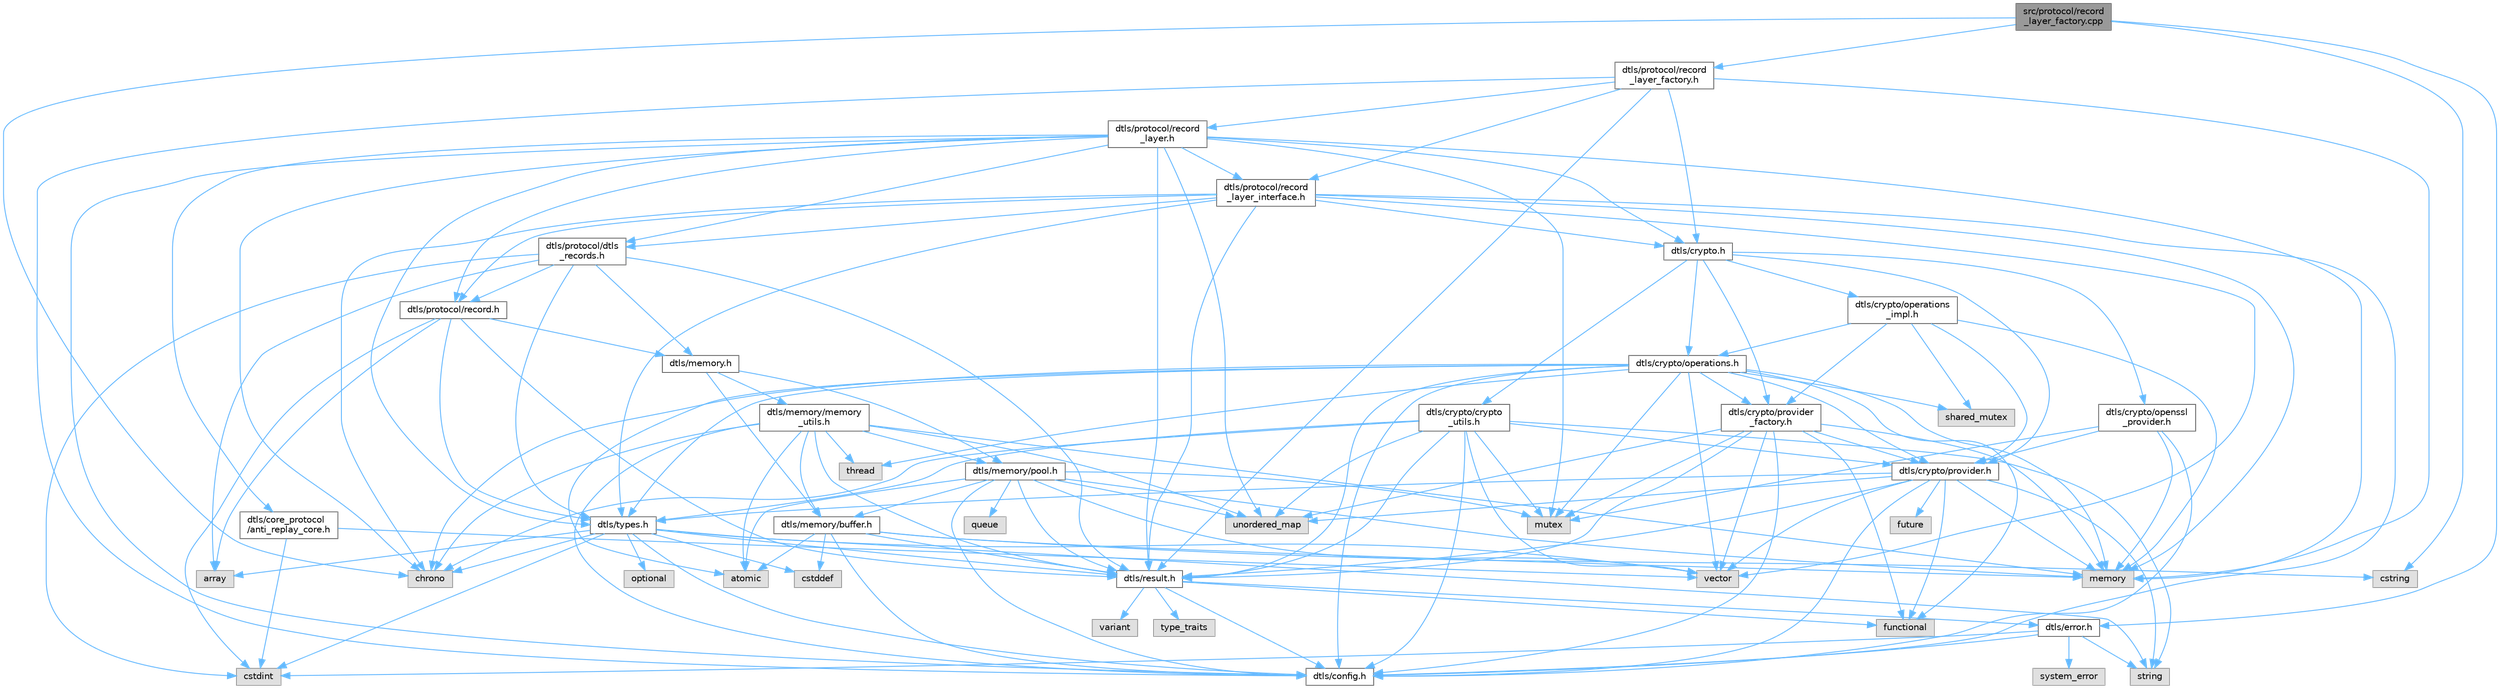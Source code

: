 digraph "src/protocol/record_layer_factory.cpp"
{
 // LATEX_PDF_SIZE
  bgcolor="transparent";
  edge [fontname=Helvetica,fontsize=10,labelfontname=Helvetica,labelfontsize=10];
  node [fontname=Helvetica,fontsize=10,shape=box,height=0.2,width=0.4];
  Node1 [id="Node000001",label="src/protocol/record\l_layer_factory.cpp",height=0.2,width=0.4,color="gray40", fillcolor="grey60", style="filled", fontcolor="black",tooltip=" "];
  Node1 -> Node2 [id="edge1_Node000001_Node000002",color="steelblue1",style="solid",tooltip=" "];
  Node2 [id="Node000002",label="dtls/protocol/record\l_layer_factory.h",height=0.2,width=0.4,color="grey40", fillcolor="white", style="filled",URL="$record__layer__factory_8h.html",tooltip=" "];
  Node2 -> Node3 [id="edge2_Node000002_Node000003",color="steelblue1",style="solid",tooltip=" "];
  Node3 [id="Node000003",label="dtls/config.h",height=0.2,width=0.4,color="grey40", fillcolor="white", style="filled",URL="$config_8h.html",tooltip=" "];
  Node2 -> Node4 [id="edge3_Node000002_Node000004",color="steelblue1",style="solid",tooltip=" "];
  Node4 [id="Node000004",label="dtls/result.h",height=0.2,width=0.4,color="grey40", fillcolor="white", style="filled",URL="$result_8h.html",tooltip=" "];
  Node4 -> Node3 [id="edge4_Node000004_Node000003",color="steelblue1",style="solid",tooltip=" "];
  Node4 -> Node5 [id="edge5_Node000004_Node000005",color="steelblue1",style="solid",tooltip=" "];
  Node5 [id="Node000005",label="dtls/error.h",height=0.2,width=0.4,color="grey40", fillcolor="white", style="filled",URL="$error_8h.html",tooltip=" "];
  Node5 -> Node3 [id="edge6_Node000005_Node000003",color="steelblue1",style="solid",tooltip=" "];
  Node5 -> Node6 [id="edge7_Node000005_Node000006",color="steelblue1",style="solid",tooltip=" "];
  Node6 [id="Node000006",label="system_error",height=0.2,width=0.4,color="grey60", fillcolor="#E0E0E0", style="filled",tooltip=" "];
  Node5 -> Node7 [id="edge8_Node000005_Node000007",color="steelblue1",style="solid",tooltip=" "];
  Node7 [id="Node000007",label="string",height=0.2,width=0.4,color="grey60", fillcolor="#E0E0E0", style="filled",tooltip=" "];
  Node5 -> Node8 [id="edge9_Node000005_Node000008",color="steelblue1",style="solid",tooltip=" "];
  Node8 [id="Node000008",label="cstdint",height=0.2,width=0.4,color="grey60", fillcolor="#E0E0E0", style="filled",tooltip=" "];
  Node4 -> Node9 [id="edge10_Node000004_Node000009",color="steelblue1",style="solid",tooltip=" "];
  Node9 [id="Node000009",label="variant",height=0.2,width=0.4,color="grey60", fillcolor="#E0E0E0", style="filled",tooltip=" "];
  Node4 -> Node10 [id="edge11_Node000004_Node000010",color="steelblue1",style="solid",tooltip=" "];
  Node10 [id="Node000010",label="functional",height=0.2,width=0.4,color="grey60", fillcolor="#E0E0E0", style="filled",tooltip=" "];
  Node4 -> Node11 [id="edge12_Node000004_Node000011",color="steelblue1",style="solid",tooltip=" "];
  Node11 [id="Node000011",label="type_traits",height=0.2,width=0.4,color="grey60", fillcolor="#E0E0E0", style="filled",tooltip=" "];
  Node2 -> Node12 [id="edge13_Node000002_Node000012",color="steelblue1",style="solid",tooltip=" "];
  Node12 [id="Node000012",label="dtls/protocol/record\l_layer_interface.h",height=0.2,width=0.4,color="grey40", fillcolor="white", style="filled",URL="$record__layer__interface_8h.html",tooltip=" "];
  Node12 -> Node3 [id="edge14_Node000012_Node000003",color="steelblue1",style="solid",tooltip=" "];
  Node12 -> Node13 [id="edge15_Node000012_Node000013",color="steelblue1",style="solid",tooltip=" "];
  Node13 [id="Node000013",label="dtls/types.h",height=0.2,width=0.4,color="grey40", fillcolor="white", style="filled",URL="$types_8h.html",tooltip="Core DTLS v1.3 Protocol Types and Constants."];
  Node13 -> Node3 [id="edge16_Node000013_Node000003",color="steelblue1",style="solid",tooltip=" "];
  Node13 -> Node4 [id="edge17_Node000013_Node000004",color="steelblue1",style="solid",tooltip=" "];
  Node13 -> Node8 [id="edge18_Node000013_Node000008",color="steelblue1",style="solid",tooltip=" "];
  Node13 -> Node14 [id="edge19_Node000013_Node000014",color="steelblue1",style="solid",tooltip=" "];
  Node14 [id="Node000014",label="cstddef",height=0.2,width=0.4,color="grey60", fillcolor="#E0E0E0", style="filled",tooltip=" "];
  Node13 -> Node15 [id="edge20_Node000013_Node000015",color="steelblue1",style="solid",tooltip=" "];
  Node15 [id="Node000015",label="array",height=0.2,width=0.4,color="grey60", fillcolor="#E0E0E0", style="filled",tooltip=" "];
  Node13 -> Node16 [id="edge21_Node000013_Node000016",color="steelblue1",style="solid",tooltip=" "];
  Node16 [id="Node000016",label="vector",height=0.2,width=0.4,color="grey60", fillcolor="#E0E0E0", style="filled",tooltip=" "];
  Node13 -> Node7 [id="edge22_Node000013_Node000007",color="steelblue1",style="solid",tooltip=" "];
  Node13 -> Node17 [id="edge23_Node000013_Node000017",color="steelblue1",style="solid",tooltip=" "];
  Node17 [id="Node000017",label="chrono",height=0.2,width=0.4,color="grey60", fillcolor="#E0E0E0", style="filled",tooltip=" "];
  Node13 -> Node18 [id="edge24_Node000013_Node000018",color="steelblue1",style="solid",tooltip=" "];
  Node18 [id="Node000018",label="optional",height=0.2,width=0.4,color="grey60", fillcolor="#E0E0E0", style="filled",tooltip=" "];
  Node12 -> Node4 [id="edge25_Node000012_Node000004",color="steelblue1",style="solid",tooltip=" "];
  Node12 -> Node19 [id="edge26_Node000012_Node000019",color="steelblue1",style="solid",tooltip=" "];
  Node19 [id="Node000019",label="dtls/protocol/record.h",height=0.2,width=0.4,color="grey40", fillcolor="white", style="filled",URL="$record_8h.html",tooltip=" "];
  Node19 -> Node13 [id="edge27_Node000019_Node000013",color="steelblue1",style="solid",tooltip=" "];
  Node19 -> Node4 [id="edge28_Node000019_Node000004",color="steelblue1",style="solid",tooltip=" "];
  Node19 -> Node20 [id="edge29_Node000019_Node000020",color="steelblue1",style="solid",tooltip=" "];
  Node20 [id="Node000020",label="dtls/memory.h",height=0.2,width=0.4,color="grey40", fillcolor="white", style="filled",URL="$memory_8h.html",tooltip=" "];
  Node20 -> Node21 [id="edge30_Node000020_Node000021",color="steelblue1",style="solid",tooltip=" "];
  Node21 [id="Node000021",label="dtls/memory/buffer.h",height=0.2,width=0.4,color="grey40", fillcolor="white", style="filled",URL="$buffer_8h.html",tooltip=" "];
  Node21 -> Node3 [id="edge31_Node000021_Node000003",color="steelblue1",style="solid",tooltip=" "];
  Node21 -> Node4 [id="edge32_Node000021_Node000004",color="steelblue1",style="solid",tooltip=" "];
  Node21 -> Node22 [id="edge33_Node000021_Node000022",color="steelblue1",style="solid",tooltip=" "];
  Node22 [id="Node000022",label="memory",height=0.2,width=0.4,color="grey60", fillcolor="#E0E0E0", style="filled",tooltip=" "];
  Node21 -> Node14 [id="edge34_Node000021_Node000014",color="steelblue1",style="solid",tooltip=" "];
  Node21 -> Node23 [id="edge35_Node000021_Node000023",color="steelblue1",style="solid",tooltip=" "];
  Node23 [id="Node000023",label="cstring",height=0.2,width=0.4,color="grey60", fillcolor="#E0E0E0", style="filled",tooltip=" "];
  Node21 -> Node24 [id="edge36_Node000021_Node000024",color="steelblue1",style="solid",tooltip=" "];
  Node24 [id="Node000024",label="atomic",height=0.2,width=0.4,color="grey60", fillcolor="#E0E0E0", style="filled",tooltip=" "];
  Node20 -> Node25 [id="edge37_Node000020_Node000025",color="steelblue1",style="solid",tooltip=" "];
  Node25 [id="Node000025",label="dtls/memory/pool.h",height=0.2,width=0.4,color="grey40", fillcolor="white", style="filled",URL="$pool_8h.html",tooltip=" "];
  Node25 -> Node3 [id="edge38_Node000025_Node000003",color="steelblue1",style="solid",tooltip=" "];
  Node25 -> Node4 [id="edge39_Node000025_Node000004",color="steelblue1",style="solid",tooltip=" "];
  Node25 -> Node21 [id="edge40_Node000025_Node000021",color="steelblue1",style="solid",tooltip=" "];
  Node25 -> Node22 [id="edge41_Node000025_Node000022",color="steelblue1",style="solid",tooltip=" "];
  Node25 -> Node26 [id="edge42_Node000025_Node000026",color="steelblue1",style="solid",tooltip=" "];
  Node26 [id="Node000026",label="queue",height=0.2,width=0.4,color="grey60", fillcolor="#E0E0E0", style="filled",tooltip=" "];
  Node25 -> Node27 [id="edge43_Node000025_Node000027",color="steelblue1",style="solid",tooltip=" "];
  Node27 [id="Node000027",label="mutex",height=0.2,width=0.4,color="grey60", fillcolor="#E0E0E0", style="filled",tooltip=" "];
  Node25 -> Node24 [id="edge44_Node000025_Node000024",color="steelblue1",style="solid",tooltip=" "];
  Node25 -> Node16 [id="edge45_Node000025_Node000016",color="steelblue1",style="solid",tooltip=" "];
  Node25 -> Node28 [id="edge46_Node000025_Node000028",color="steelblue1",style="solid",tooltip=" "];
  Node28 [id="Node000028",label="unordered_map",height=0.2,width=0.4,color="grey60", fillcolor="#E0E0E0", style="filled",tooltip=" "];
  Node20 -> Node29 [id="edge47_Node000020_Node000029",color="steelblue1",style="solid",tooltip=" "];
  Node29 [id="Node000029",label="dtls/memory/memory\l_utils.h",height=0.2,width=0.4,color="grey40", fillcolor="white", style="filled",URL="$memory__utils_8h.html",tooltip=" "];
  Node29 -> Node3 [id="edge48_Node000029_Node000003",color="steelblue1",style="solid",tooltip=" "];
  Node29 -> Node4 [id="edge49_Node000029_Node000004",color="steelblue1",style="solid",tooltip=" "];
  Node29 -> Node21 [id="edge50_Node000029_Node000021",color="steelblue1",style="solid",tooltip=" "];
  Node29 -> Node25 [id="edge51_Node000029_Node000025",color="steelblue1",style="solid",tooltip=" "];
  Node29 -> Node22 [id="edge52_Node000029_Node000022",color="steelblue1",style="solid",tooltip=" "];
  Node29 -> Node17 [id="edge53_Node000029_Node000017",color="steelblue1",style="solid",tooltip=" "];
  Node29 -> Node24 [id="edge54_Node000029_Node000024",color="steelblue1",style="solid",tooltip=" "];
  Node29 -> Node28 [id="edge55_Node000029_Node000028",color="steelblue1",style="solid",tooltip=" "];
  Node29 -> Node30 [id="edge56_Node000029_Node000030",color="steelblue1",style="solid",tooltip=" "];
  Node30 [id="Node000030",label="thread",height=0.2,width=0.4,color="grey60", fillcolor="#E0E0E0", style="filled",tooltip=" "];
  Node19 -> Node8 [id="edge57_Node000019_Node000008",color="steelblue1",style="solid",tooltip=" "];
  Node19 -> Node15 [id="edge58_Node000019_Node000015",color="steelblue1",style="solid",tooltip=" "];
  Node12 -> Node31 [id="edge59_Node000012_Node000031",color="steelblue1",style="solid",tooltip=" "];
  Node31 [id="Node000031",label="dtls/protocol/dtls\l_records.h",height=0.2,width=0.4,color="grey40", fillcolor="white", style="filled",URL="$dtls__records_8h.html",tooltip=" "];
  Node31 -> Node13 [id="edge60_Node000031_Node000013",color="steelblue1",style="solid",tooltip=" "];
  Node31 -> Node4 [id="edge61_Node000031_Node000004",color="steelblue1",style="solid",tooltip=" "];
  Node31 -> Node20 [id="edge62_Node000031_Node000020",color="steelblue1",style="solid",tooltip=" "];
  Node31 -> Node19 [id="edge63_Node000031_Node000019",color="steelblue1",style="solid",tooltip=" "];
  Node31 -> Node8 [id="edge64_Node000031_Node000008",color="steelblue1",style="solid",tooltip=" "];
  Node31 -> Node15 [id="edge65_Node000031_Node000015",color="steelblue1",style="solid",tooltip=" "];
  Node12 -> Node32 [id="edge66_Node000012_Node000032",color="steelblue1",style="solid",tooltip=" "];
  Node32 [id="Node000032",label="dtls/crypto.h",height=0.2,width=0.4,color="grey40", fillcolor="white", style="filled",URL="$crypto_8h.html",tooltip=" "];
  Node32 -> Node33 [id="edge67_Node000032_Node000033",color="steelblue1",style="solid",tooltip=" "];
  Node33 [id="Node000033",label="dtls/crypto/provider.h",height=0.2,width=0.4,color="grey40", fillcolor="white", style="filled",URL="$provider_8h.html",tooltip="DTLS v1.3 Cryptographic Provider Interface."];
  Node33 -> Node3 [id="edge68_Node000033_Node000003",color="steelblue1",style="solid",tooltip=" "];
  Node33 -> Node13 [id="edge69_Node000033_Node000013",color="steelblue1",style="solid",tooltip=" "];
  Node33 -> Node4 [id="edge70_Node000033_Node000004",color="steelblue1",style="solid",tooltip=" "];
  Node33 -> Node22 [id="edge71_Node000033_Node000022",color="steelblue1",style="solid",tooltip=" "];
  Node33 -> Node16 [id="edge72_Node000033_Node000016",color="steelblue1",style="solid",tooltip=" "];
  Node33 -> Node7 [id="edge73_Node000033_Node000007",color="steelblue1",style="solid",tooltip=" "];
  Node33 -> Node10 [id="edge74_Node000033_Node000010",color="steelblue1",style="solid",tooltip=" "];
  Node33 -> Node34 [id="edge75_Node000033_Node000034",color="steelblue1",style="solid",tooltip=" "];
  Node34 [id="Node000034",label="future",height=0.2,width=0.4,color="grey60", fillcolor="#E0E0E0", style="filled",tooltip=" "];
  Node33 -> Node28 [id="edge76_Node000033_Node000028",color="steelblue1",style="solid",tooltip=" "];
  Node32 -> Node35 [id="edge77_Node000032_Node000035",color="steelblue1",style="solid",tooltip=" "];
  Node35 [id="Node000035",label="dtls/crypto/provider\l_factory.h",height=0.2,width=0.4,color="grey40", fillcolor="white", style="filled",URL="$provider__factory_8h.html",tooltip=" "];
  Node35 -> Node3 [id="edge78_Node000035_Node000003",color="steelblue1",style="solid",tooltip=" "];
  Node35 -> Node33 [id="edge79_Node000035_Node000033",color="steelblue1",style="solid",tooltip=" "];
  Node35 -> Node4 [id="edge80_Node000035_Node000004",color="steelblue1",style="solid",tooltip=" "];
  Node35 -> Node22 [id="edge81_Node000035_Node000022",color="steelblue1",style="solid",tooltip=" "];
  Node35 -> Node16 [id="edge82_Node000035_Node000016",color="steelblue1",style="solid",tooltip=" "];
  Node35 -> Node10 [id="edge83_Node000035_Node000010",color="steelblue1",style="solid",tooltip=" "];
  Node35 -> Node28 [id="edge84_Node000035_Node000028",color="steelblue1",style="solid",tooltip=" "];
  Node35 -> Node27 [id="edge85_Node000035_Node000027",color="steelblue1",style="solid",tooltip=" "];
  Node32 -> Node36 [id="edge86_Node000032_Node000036",color="steelblue1",style="solid",tooltip=" "];
  Node36 [id="Node000036",label="dtls/crypto/openssl\l_provider.h",height=0.2,width=0.4,color="grey40", fillcolor="white", style="filled",URL="$openssl__provider_8h.html",tooltip=" "];
  Node36 -> Node3 [id="edge87_Node000036_Node000003",color="steelblue1",style="solid",tooltip=" "];
  Node36 -> Node33 [id="edge88_Node000036_Node000033",color="steelblue1",style="solid",tooltip=" "];
  Node36 -> Node22 [id="edge89_Node000036_Node000022",color="steelblue1",style="solid",tooltip=" "];
  Node36 -> Node27 [id="edge90_Node000036_Node000027",color="steelblue1",style="solid",tooltip=" "];
  Node32 -> Node37 [id="edge91_Node000032_Node000037",color="steelblue1",style="solid",tooltip=" "];
  Node37 [id="Node000037",label="dtls/crypto/crypto\l_utils.h",height=0.2,width=0.4,color="grey40", fillcolor="white", style="filled",URL="$crypto__utils_8h.html",tooltip=" "];
  Node37 -> Node3 [id="edge92_Node000037_Node000003",color="steelblue1",style="solid",tooltip=" "];
  Node37 -> Node13 [id="edge93_Node000037_Node000013",color="steelblue1",style="solid",tooltip=" "];
  Node37 -> Node4 [id="edge94_Node000037_Node000004",color="steelblue1",style="solid",tooltip=" "];
  Node37 -> Node33 [id="edge95_Node000037_Node000033",color="steelblue1",style="solid",tooltip=" "];
  Node37 -> Node16 [id="edge96_Node000037_Node000016",color="steelblue1",style="solid",tooltip=" "];
  Node37 -> Node7 [id="edge97_Node000037_Node000007",color="steelblue1",style="solid",tooltip=" "];
  Node37 -> Node17 [id="edge98_Node000037_Node000017",color="steelblue1",style="solid",tooltip=" "];
  Node37 -> Node27 [id="edge99_Node000037_Node000027",color="steelblue1",style="solid",tooltip=" "];
  Node37 -> Node28 [id="edge100_Node000037_Node000028",color="steelblue1",style="solid",tooltip=" "];
  Node32 -> Node38 [id="edge101_Node000032_Node000038",color="steelblue1",style="solid",tooltip=" "];
  Node38 [id="Node000038",label="dtls/crypto/operations.h",height=0.2,width=0.4,color="grey40", fillcolor="white", style="filled",URL="$operations_8h.html",tooltip=" "];
  Node38 -> Node3 [id="edge102_Node000038_Node000003",color="steelblue1",style="solid",tooltip=" "];
  Node38 -> Node13 [id="edge103_Node000038_Node000013",color="steelblue1",style="solid",tooltip=" "];
  Node38 -> Node4 [id="edge104_Node000038_Node000004",color="steelblue1",style="solid",tooltip=" "];
  Node38 -> Node33 [id="edge105_Node000038_Node000033",color="steelblue1",style="solid",tooltip=" "];
  Node38 -> Node35 [id="edge106_Node000038_Node000035",color="steelblue1",style="solid",tooltip=" "];
  Node38 -> Node22 [id="edge107_Node000038_Node000022",color="steelblue1",style="solid",tooltip=" "];
  Node38 -> Node16 [id="edge108_Node000038_Node000016",color="steelblue1",style="solid",tooltip=" "];
  Node38 -> Node10 [id="edge109_Node000038_Node000010",color="steelblue1",style="solid",tooltip=" "];
  Node38 -> Node39 [id="edge110_Node000038_Node000039",color="steelblue1",style="solid",tooltip=" "];
  Node39 [id="Node000039",label="shared_mutex",height=0.2,width=0.4,color="grey60", fillcolor="#E0E0E0", style="filled",tooltip=" "];
  Node38 -> Node24 [id="edge111_Node000038_Node000024",color="steelblue1",style="solid",tooltip=" "];
  Node38 -> Node30 [id="edge112_Node000038_Node000030",color="steelblue1",style="solid",tooltip=" "];
  Node38 -> Node27 [id="edge113_Node000038_Node000027",color="steelblue1",style="solid",tooltip=" "];
  Node38 -> Node17 [id="edge114_Node000038_Node000017",color="steelblue1",style="solid",tooltip=" "];
  Node32 -> Node40 [id="edge115_Node000032_Node000040",color="steelblue1",style="solid",tooltip=" "];
  Node40 [id="Node000040",label="dtls/crypto/operations\l_impl.h",height=0.2,width=0.4,color="grey40", fillcolor="white", style="filled",URL="$operations__impl_8h.html",tooltip=" "];
  Node40 -> Node38 [id="edge116_Node000040_Node000038",color="steelblue1",style="solid",tooltip=" "];
  Node40 -> Node33 [id="edge117_Node000040_Node000033",color="steelblue1",style="solid",tooltip=" "];
  Node40 -> Node35 [id="edge118_Node000040_Node000035",color="steelblue1",style="solid",tooltip=" "];
  Node40 -> Node22 [id="edge119_Node000040_Node000022",color="steelblue1",style="solid",tooltip=" "];
  Node40 -> Node39 [id="edge120_Node000040_Node000039",color="steelblue1",style="solid",tooltip=" "];
  Node12 -> Node22 [id="edge121_Node000012_Node000022",color="steelblue1",style="solid",tooltip=" "];
  Node12 -> Node16 [id="edge122_Node000012_Node000016",color="steelblue1",style="solid",tooltip=" "];
  Node12 -> Node17 [id="edge123_Node000012_Node000017",color="steelblue1",style="solid",tooltip=" "];
  Node2 -> Node41 [id="edge124_Node000002_Node000041",color="steelblue1",style="solid",tooltip=" "];
  Node41 [id="Node000041",label="dtls/protocol/record\l_layer.h",height=0.2,width=0.4,color="grey40", fillcolor="white", style="filled",URL="$record__layer_8h.html",tooltip=" "];
  Node41 -> Node3 [id="edge125_Node000041_Node000003",color="steelblue1",style="solid",tooltip=" "];
  Node41 -> Node13 [id="edge126_Node000041_Node000013",color="steelblue1",style="solid",tooltip=" "];
  Node41 -> Node4 [id="edge127_Node000041_Node000004",color="steelblue1",style="solid",tooltip=" "];
  Node41 -> Node19 [id="edge128_Node000041_Node000019",color="steelblue1",style="solid",tooltip=" "];
  Node41 -> Node31 [id="edge129_Node000041_Node000031",color="steelblue1",style="solid",tooltip=" "];
  Node41 -> Node12 [id="edge130_Node000041_Node000012",color="steelblue1",style="solid",tooltip=" "];
  Node41 -> Node42 [id="edge131_Node000041_Node000042",color="steelblue1",style="solid",tooltip=" "];
  Node42 [id="Node000042",label="dtls/core_protocol\l/anti_replay_core.h",height=0.2,width=0.4,color="grey40", fillcolor="white", style="filled",URL="$anti__replay__core_8h.html",tooltip=" "];
  Node42 -> Node8 [id="edge132_Node000042_Node000008",color="steelblue1",style="solid",tooltip=" "];
  Node42 -> Node16 [id="edge133_Node000042_Node000016",color="steelblue1",style="solid",tooltip=" "];
  Node41 -> Node32 [id="edge134_Node000041_Node000032",color="steelblue1",style="solid",tooltip=" "];
  Node41 -> Node22 [id="edge135_Node000041_Node000022",color="steelblue1",style="solid",tooltip=" "];
  Node41 -> Node27 [id="edge136_Node000041_Node000027",color="steelblue1",style="solid",tooltip=" "];
  Node41 -> Node28 [id="edge137_Node000041_Node000028",color="steelblue1",style="solid",tooltip=" "];
  Node41 -> Node17 [id="edge138_Node000041_Node000017",color="steelblue1",style="solid",tooltip=" "];
  Node2 -> Node32 [id="edge139_Node000002_Node000032",color="steelblue1",style="solid",tooltip=" "];
  Node2 -> Node22 [id="edge140_Node000002_Node000022",color="steelblue1",style="solid",tooltip=" "];
  Node1 -> Node5 [id="edge141_Node000001_Node000005",color="steelblue1",style="solid",tooltip=" "];
  Node1 -> Node17 [id="edge142_Node000001_Node000017",color="steelblue1",style="solid",tooltip=" "];
  Node1 -> Node23 [id="edge143_Node000001_Node000023",color="steelblue1",style="solid",tooltip=" "];
}
